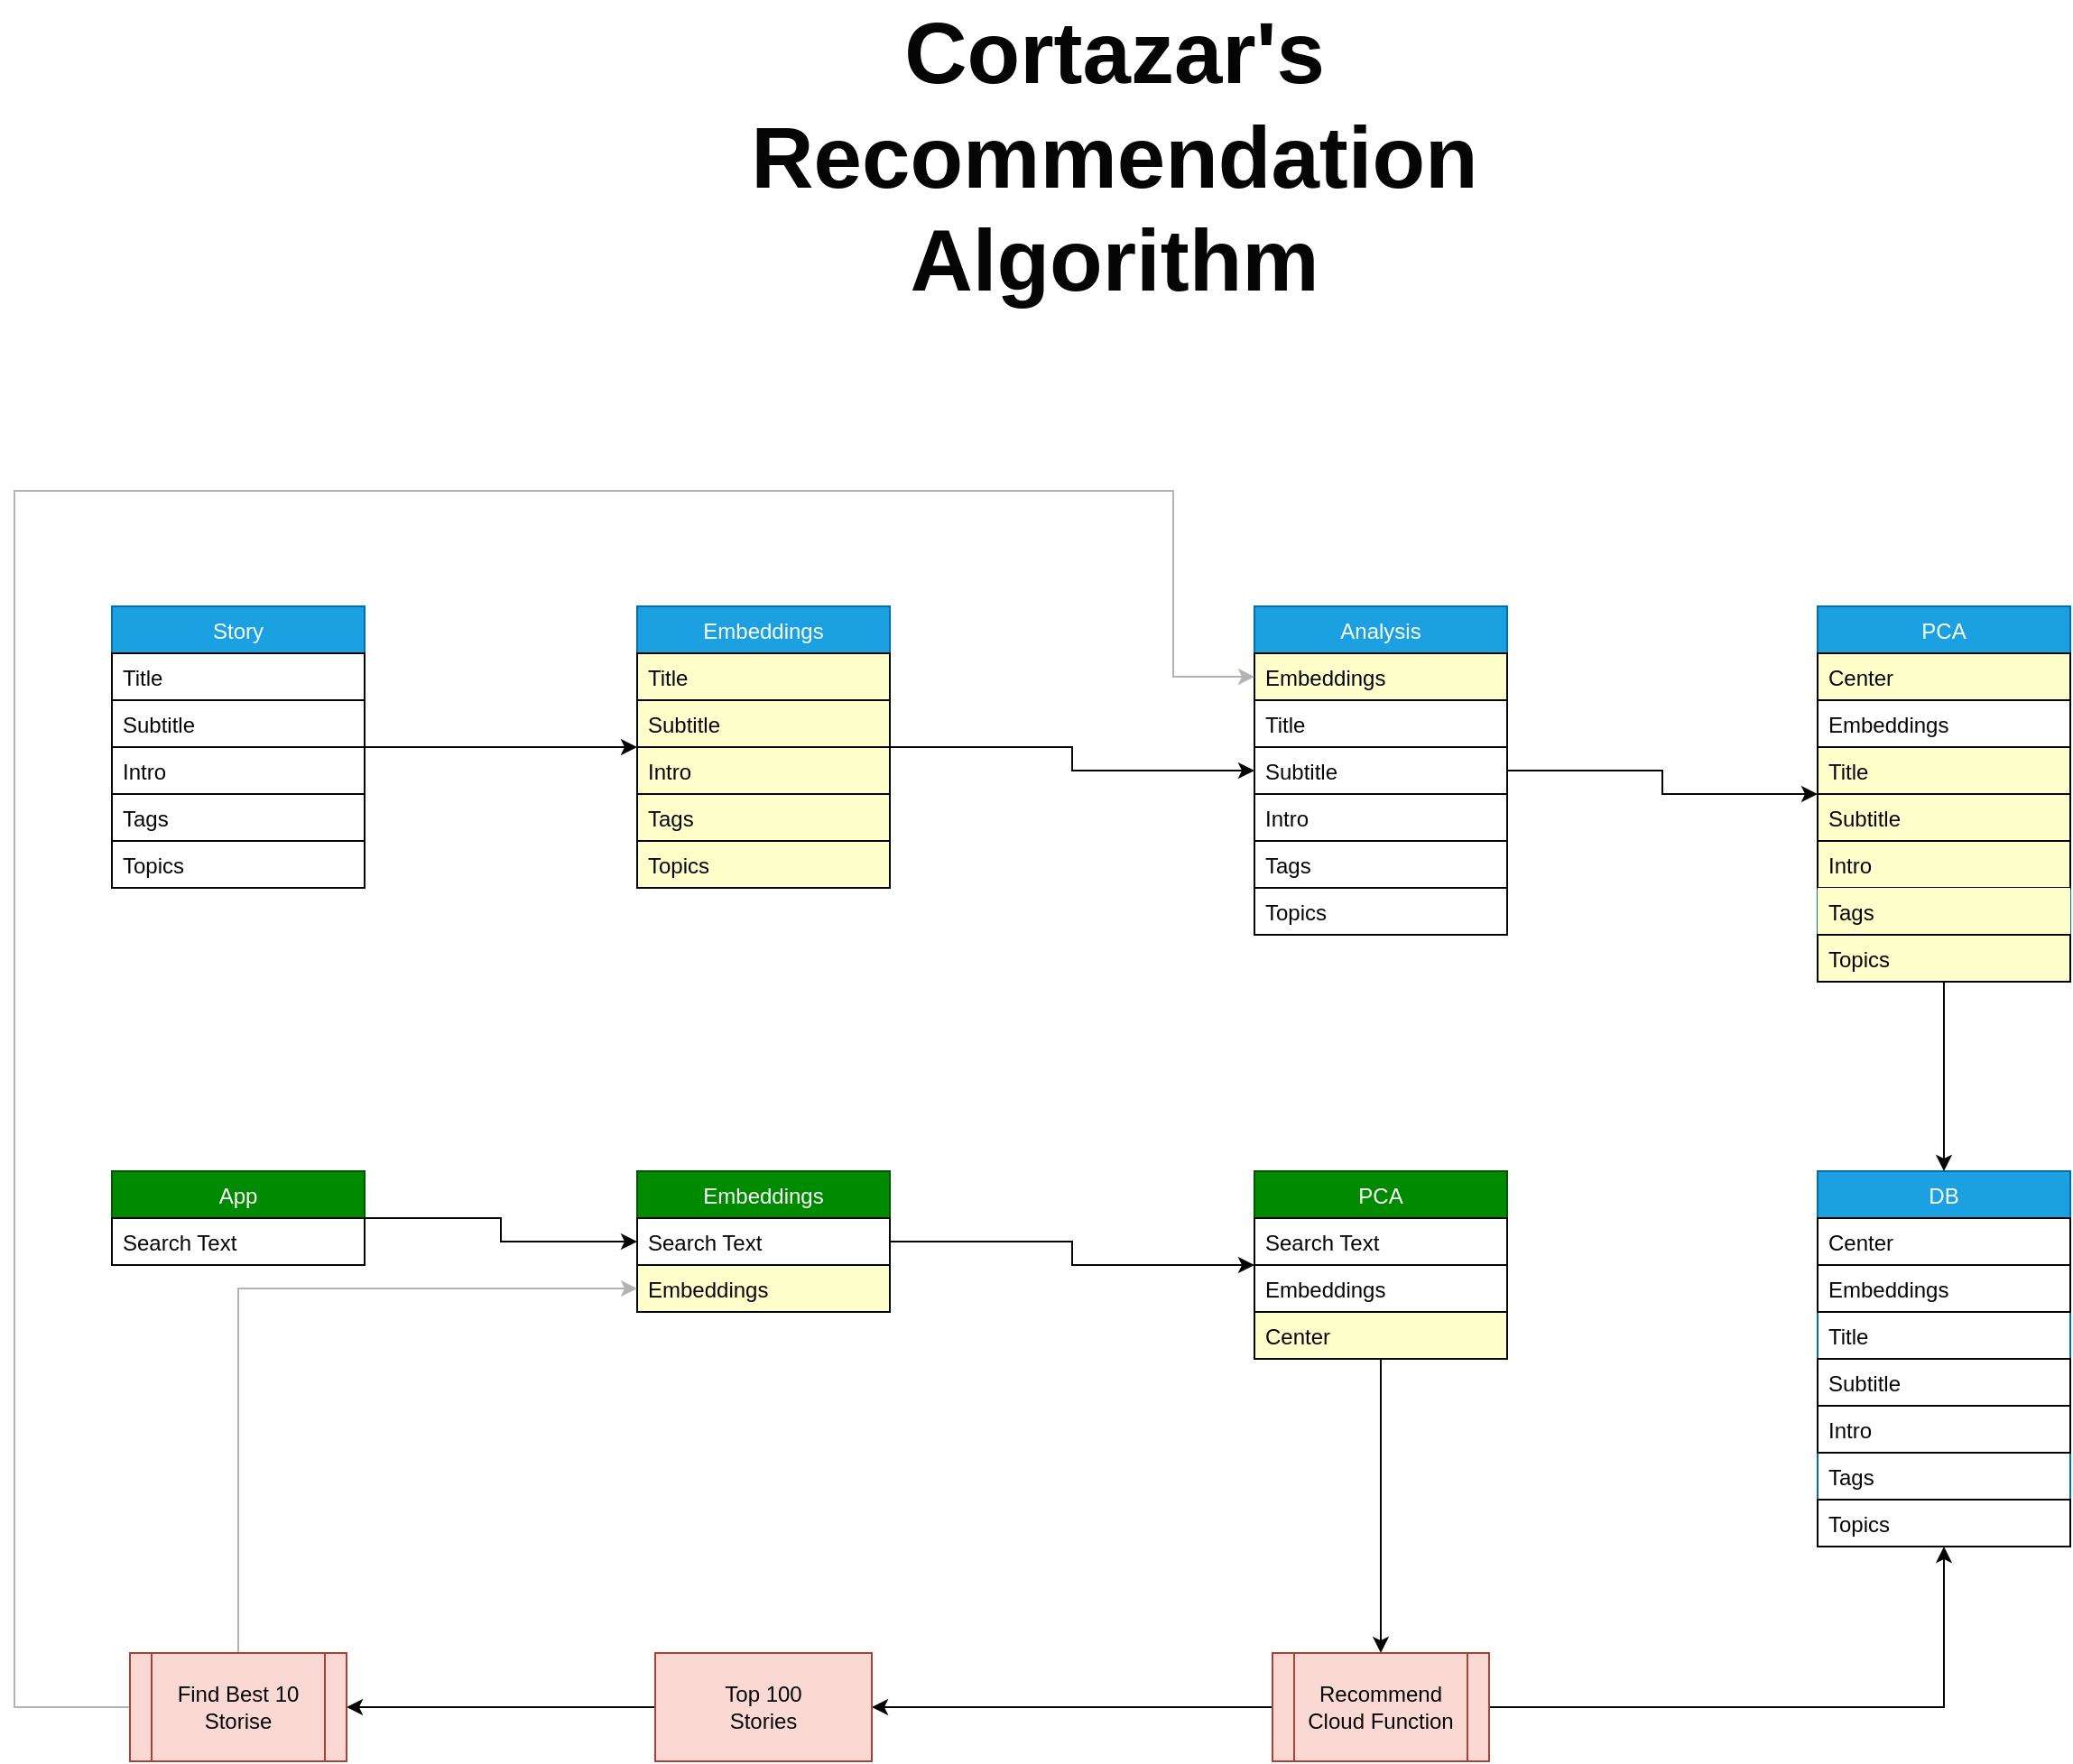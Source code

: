<mxfile>
    <diagram id="E4lW0hnEvJUmRvfEjQED" name="Page-1">
        <mxGraphModel dx="1994" dy="1200" grid="0" gridSize="10" guides="1" tooltips="1" connect="1" arrows="1" fold="1" page="0" pageScale="1" pageWidth="2100" pageHeight="1700" background="#ffffff" math="0" shadow="0">
            <root>
                <mxCell id="0"/>
                <mxCell id="1" parent="0"/>
                <mxCell id="22" style="edgeStyle=orthogonalEdgeStyle;rounded=0;orthogonalLoop=1;jettySize=auto;html=1;strokeColor=#050505;fontColor=#050505;" edge="1" parent="1" source="10" target="16">
                    <mxGeometry relative="1" as="geometry"/>
                </mxCell>
                <mxCell id="10" value="Story" style="swimlane;fontStyle=0;childLayout=stackLayout;horizontal=1;startSize=26;fillColor=#1ba1e2;horizontalStack=0;resizeParent=1;resizeParentMax=0;resizeLast=0;collapsible=1;marginBottom=0;strokeColor=#006EAF;fontColor=#ffffff;" vertex="1" parent="1">
                    <mxGeometry x="71" y="-6" width="140" height="156" as="geometry"/>
                </mxCell>
                <mxCell id="11" value="Title" style="text;fillColor=none;align=left;verticalAlign=top;spacingLeft=4;spacingRight=4;overflow=hidden;rotatable=0;points=[[0,0.5],[1,0.5]];portConstraint=eastwest;fontColor=#050505;strokeColor=#050505;" vertex="1" parent="10">
                    <mxGeometry y="26" width="140" height="26" as="geometry"/>
                </mxCell>
                <mxCell id="12" value="Subtitle" style="text;fillColor=none;align=left;verticalAlign=top;spacingLeft=4;spacingRight=4;overflow=hidden;rotatable=0;points=[[0,0.5],[1,0.5]];portConstraint=eastwest;strokeColor=#050505;fontColor=#050505;" vertex="1" parent="10">
                    <mxGeometry y="52" width="140" height="26" as="geometry"/>
                </mxCell>
                <mxCell id="14" value="Intro" style="text;fillColor=none;align=left;verticalAlign=top;spacingLeft=4;spacingRight=4;overflow=hidden;rotatable=0;points=[[0,0.5],[1,0.5]];portConstraint=eastwest;fontColor=#050505;strokeColor=#050505;" vertex="1" parent="10">
                    <mxGeometry y="78" width="140" height="26" as="geometry"/>
                </mxCell>
                <mxCell id="15" value="Tags" style="text;align=left;verticalAlign=top;spacingLeft=4;spacingRight=4;overflow=hidden;rotatable=0;points=[[0,0.5],[1,0.5]];portConstraint=eastwest;fontColor=#050505;strokeColor=#050505;" vertex="1" parent="10">
                    <mxGeometry y="104" width="140" height="26" as="geometry"/>
                </mxCell>
                <mxCell id="13" value="Topics" style="text;fillColor=none;align=left;verticalAlign=top;spacingLeft=4;spacingRight=4;overflow=hidden;rotatable=0;points=[[0,0.5],[1,0.5]];portConstraint=eastwest;fontColor=#050505;strokeColor=#050505;" vertex="1" parent="10">
                    <mxGeometry y="130" width="140" height="26" as="geometry"/>
                </mxCell>
                <mxCell id="47" style="edgeStyle=orthogonalEdgeStyle;rounded=0;orthogonalLoop=1;jettySize=auto;html=1;strokeColor=#050505;fontColor=#050505;" edge="1" parent="1" source="16" target="39">
                    <mxGeometry relative="1" as="geometry"/>
                </mxCell>
                <mxCell id="16" value="Embeddings" style="swimlane;fontStyle=0;childLayout=stackLayout;horizontal=1;startSize=26;fillColor=#1ba1e2;horizontalStack=0;resizeParent=1;resizeParentMax=0;resizeLast=0;collapsible=1;marginBottom=0;strokeColor=#006EAF;fontColor=#ffffff;" vertex="1" parent="1">
                    <mxGeometry x="362" y="-6" width="140" height="156" as="geometry"/>
                </mxCell>
                <mxCell id="17" value="Title" style="text;align=left;verticalAlign=top;spacingLeft=4;spacingRight=4;overflow=hidden;rotatable=0;points=[[0,0.5],[1,0.5]];portConstraint=eastwest;fontColor=#050505;strokeColor=#050505;fillColor=#FFFFCC;" vertex="1" parent="16">
                    <mxGeometry y="26" width="140" height="26" as="geometry"/>
                </mxCell>
                <mxCell id="18" value="Subtitle" style="text;align=left;verticalAlign=top;spacingLeft=4;spacingRight=4;overflow=hidden;rotatable=0;points=[[0,0.5],[1,0.5]];portConstraint=eastwest;strokeColor=#050505;fontColor=#050505;fillColor=#FFFFCC;" vertex="1" parent="16">
                    <mxGeometry y="52" width="140" height="26" as="geometry"/>
                </mxCell>
                <mxCell id="19" value="Intro" style="text;align=left;verticalAlign=top;spacingLeft=4;spacingRight=4;overflow=hidden;rotatable=0;points=[[0,0.5],[1,0.5]];portConstraint=eastwest;fontColor=#050505;strokeColor=#050505;fillColor=#FFFFCC;" vertex="1" parent="16">
                    <mxGeometry y="78" width="140" height="26" as="geometry"/>
                </mxCell>
                <mxCell id="20" value="Tags" style="text;align=left;verticalAlign=top;spacingLeft=4;spacingRight=4;overflow=hidden;rotatable=0;points=[[0,0.5],[1,0.5]];portConstraint=eastwest;fontColor=#050505;strokeColor=#050505;fillColor=#FFFFCC;" vertex="1" parent="16">
                    <mxGeometry y="104" width="140" height="26" as="geometry"/>
                </mxCell>
                <mxCell id="21" value="Topics" style="text;align=left;verticalAlign=top;spacingLeft=4;spacingRight=4;overflow=hidden;rotatable=0;points=[[0,0.5],[1,0.5]];portConstraint=eastwest;fontColor=#050505;strokeColor=#050505;fillColor=#FFFFCC;" vertex="1" parent="16">
                    <mxGeometry y="130" width="140" height="26" as="geometry"/>
                </mxCell>
                <mxCell id="30" value="DB" style="swimlane;fontStyle=0;childLayout=stackLayout;horizontal=1;startSize=26;fillColor=#1ba1e2;horizontalStack=0;resizeParent=1;resizeParentMax=0;resizeLast=0;collapsible=1;marginBottom=0;strokeColor=#006EAF;fontColor=#ffffff;" vertex="1" parent="1">
                    <mxGeometry x="1016" y="307" width="140" height="208" as="geometry"/>
                </mxCell>
                <mxCell id="38" value="Center" style="text;fillColor=none;align=left;verticalAlign=top;spacingLeft=4;spacingRight=4;overflow=hidden;rotatable=0;points=[[0,0.5],[1,0.5]];portConstraint=eastwest;strokeColor=#050505;fontColor=#050505;" vertex="1" parent="30">
                    <mxGeometry y="26" width="140" height="26" as="geometry"/>
                </mxCell>
                <mxCell id="31" value="Embeddings" style="text;fillColor=none;align=left;verticalAlign=top;spacingLeft=4;spacingRight=4;overflow=hidden;rotatable=0;points=[[0,0.5],[1,0.5]];portConstraint=eastwest;fontColor=#050505;strokeColor=#050505;" vertex="1" parent="30">
                    <mxGeometry y="52" width="140" height="26" as="geometry"/>
                </mxCell>
                <mxCell id="37" value="Title" style="text;strokeColor=none;fillColor=none;align=left;verticalAlign=top;spacingLeft=4;spacingRight=4;overflow=hidden;rotatable=0;points=[[0,0.5],[1,0.5]];portConstraint=eastwest;fontColor=#050505;" vertex="1" parent="30">
                    <mxGeometry y="78" width="140" height="26" as="geometry"/>
                </mxCell>
                <mxCell id="32" value="Subtitle" style="text;fillColor=none;align=left;verticalAlign=top;spacingLeft=4;spacingRight=4;overflow=hidden;rotatable=0;points=[[0,0.5],[1,0.5]];portConstraint=eastwest;strokeColor=#050505;fontColor=#050505;" vertex="1" parent="30">
                    <mxGeometry y="104" width="140" height="26" as="geometry"/>
                </mxCell>
                <mxCell id="33" value="Intro" style="text;fillColor=none;align=left;verticalAlign=top;spacingLeft=4;spacingRight=4;overflow=hidden;rotatable=0;points=[[0,0.5],[1,0.5]];portConstraint=eastwest;fontColor=#050505;strokeColor=#050505;" vertex="1" parent="30">
                    <mxGeometry y="130" width="140" height="26" as="geometry"/>
                </mxCell>
                <mxCell id="34" value="Tags" style="text;strokeColor=none;fillColor=none;align=left;verticalAlign=top;spacingLeft=4;spacingRight=4;overflow=hidden;rotatable=0;points=[[0,0.5],[1,0.5]];portConstraint=eastwest;fontColor=#050505;" vertex="1" parent="30">
                    <mxGeometry y="156" width="140" height="26" as="geometry"/>
                </mxCell>
                <mxCell id="35" value="Topics" style="text;fillColor=none;align=left;verticalAlign=top;spacingLeft=4;spacingRight=4;overflow=hidden;rotatable=0;points=[[0,0.5],[1,0.5]];portConstraint=eastwest;fontColor=#050505;strokeColor=#050505;" vertex="1" parent="30">
                    <mxGeometry y="182" width="140" height="26" as="geometry"/>
                </mxCell>
                <mxCell id="56" style="edgeStyle=orthogonalEdgeStyle;rounded=0;orthogonalLoop=1;jettySize=auto;html=1;strokeColor=#050505;fontColor=#050505;" edge="1" parent="1" source="39" target="48">
                    <mxGeometry relative="1" as="geometry"/>
                </mxCell>
                <mxCell id="39" value="Analysis" style="swimlane;fontStyle=0;childLayout=stackLayout;horizontal=1;startSize=26;fillColor=#1ba1e2;horizontalStack=0;resizeParent=1;resizeParentMax=0;resizeLast=0;collapsible=1;marginBottom=0;strokeColor=#006EAF;fontColor=#ffffff;" vertex="1" parent="1">
                    <mxGeometry x="704" y="-6" width="140" height="182" as="geometry"/>
                </mxCell>
                <mxCell id="41" value="Embeddings" style="text;align=left;verticalAlign=top;spacingLeft=4;spacingRight=4;overflow=hidden;rotatable=0;points=[[0,0.5],[1,0.5]];portConstraint=eastwest;fontColor=#050505;strokeColor=#050505;fillColor=#FFFFCC;" vertex="1" parent="39">
                    <mxGeometry y="26" width="140" height="26" as="geometry"/>
                </mxCell>
                <mxCell id="42" value="Title" style="text;fillColor=none;align=left;verticalAlign=top;spacingLeft=4;spacingRight=4;overflow=hidden;rotatable=0;points=[[0,0.5],[1,0.5]];portConstraint=eastwest;fontColor=#050505;strokeColor=#050505;" vertex="1" parent="39">
                    <mxGeometry y="52" width="140" height="26" as="geometry"/>
                </mxCell>
                <mxCell id="43" value="Subtitle" style="text;fillColor=none;align=left;verticalAlign=top;spacingLeft=4;spacingRight=4;overflow=hidden;rotatable=0;points=[[0,0.5],[1,0.5]];portConstraint=eastwest;strokeColor=#050505;fontColor=#050505;" vertex="1" parent="39">
                    <mxGeometry y="78" width="140" height="26" as="geometry"/>
                </mxCell>
                <mxCell id="44" value="Intro" style="text;fillColor=none;align=left;verticalAlign=top;spacingLeft=4;spacingRight=4;overflow=hidden;rotatable=0;points=[[0,0.5],[1,0.5]];portConstraint=eastwest;fontColor=#050505;strokeColor=#050505;" vertex="1" parent="39">
                    <mxGeometry y="104" width="140" height="26" as="geometry"/>
                </mxCell>
                <mxCell id="45" value="Tags" style="text;fillColor=none;align=left;verticalAlign=top;spacingLeft=4;spacingRight=4;overflow=hidden;rotatable=0;points=[[0,0.5],[1,0.5]];portConstraint=eastwest;fontColor=#050505;strokeColor=#050505;" vertex="1" parent="39">
                    <mxGeometry y="130" width="140" height="26" as="geometry"/>
                </mxCell>
                <mxCell id="46" value="Topics" style="text;fillColor=none;align=left;verticalAlign=top;spacingLeft=4;spacingRight=4;overflow=hidden;rotatable=0;points=[[0,0.5],[1,0.5]];portConstraint=eastwest;fontColor=#050505;strokeColor=#050505;" vertex="1" parent="39">
                    <mxGeometry y="156" width="140" height="26" as="geometry"/>
                </mxCell>
                <mxCell id="57" style="edgeStyle=orthogonalEdgeStyle;rounded=0;orthogonalLoop=1;jettySize=auto;html=1;entryX=0.5;entryY=0;entryDx=0;entryDy=0;strokeColor=#050505;fontColor=#050505;" edge="1" parent="1" source="48" target="30">
                    <mxGeometry relative="1" as="geometry"/>
                </mxCell>
                <mxCell id="48" value="PCA" style="swimlane;fontStyle=0;childLayout=stackLayout;horizontal=1;startSize=26;fillColor=#1ba1e2;horizontalStack=0;resizeParent=1;resizeParentMax=0;resizeLast=0;collapsible=1;marginBottom=0;strokeColor=#006EAF;fontColor=#ffffff;" vertex="1" parent="1">
                    <mxGeometry x="1016" y="-6" width="140" height="208" as="geometry"/>
                </mxCell>
                <mxCell id="49" value="Center" style="text;align=left;verticalAlign=top;spacingLeft=4;spacingRight=4;overflow=hidden;rotatable=0;points=[[0,0.5],[1,0.5]];portConstraint=eastwest;strokeColor=#050505;fontColor=#050505;fillColor=#FFFFCC;" vertex="1" parent="48">
                    <mxGeometry y="26" width="140" height="26" as="geometry"/>
                </mxCell>
                <mxCell id="50" value="Embeddings" style="text;fillColor=none;align=left;verticalAlign=top;spacingLeft=4;spacingRight=4;overflow=hidden;rotatable=0;points=[[0,0.5],[1,0.5]];portConstraint=eastwest;fontColor=#050505;strokeColor=#050505;" vertex="1" parent="48">
                    <mxGeometry y="52" width="140" height="26" as="geometry"/>
                </mxCell>
                <mxCell id="51" value="Title" style="text;align=left;verticalAlign=top;spacingLeft=4;spacingRight=4;overflow=hidden;rotatable=0;points=[[0,0.5],[1,0.5]];portConstraint=eastwest;fontColor=#050505;strokeColor=#050505;fillColor=#FFFFCC;" vertex="1" parent="48">
                    <mxGeometry y="78" width="140" height="26" as="geometry"/>
                </mxCell>
                <mxCell id="52" value="Subtitle" style="text;align=left;verticalAlign=top;spacingLeft=4;spacingRight=4;overflow=hidden;rotatable=0;points=[[0,0.5],[1,0.5]];portConstraint=eastwest;strokeColor=#050505;fontColor=#050505;fillColor=#FFFFCC;" vertex="1" parent="48">
                    <mxGeometry y="104" width="140" height="26" as="geometry"/>
                </mxCell>
                <mxCell id="53" value="Intro" style="text;align=left;verticalAlign=top;spacingLeft=4;spacingRight=4;overflow=hidden;rotatable=0;points=[[0,0.5],[1,0.5]];portConstraint=eastwest;fontColor=#050505;strokeColor=#050505;fillColor=#FFFFCC;" vertex="1" parent="48">
                    <mxGeometry y="130" width="140" height="26" as="geometry"/>
                </mxCell>
                <mxCell id="54" value="Tags" style="text;strokeColor=none;align=left;verticalAlign=top;spacingLeft=4;spacingRight=4;overflow=hidden;rotatable=0;points=[[0,0.5],[1,0.5]];portConstraint=eastwest;fontColor=#050505;fillColor=#FFFFCC;" vertex="1" parent="48">
                    <mxGeometry y="156" width="140" height="26" as="geometry"/>
                </mxCell>
                <mxCell id="55" value="Topics" style="text;align=left;verticalAlign=top;spacingLeft=4;spacingRight=4;overflow=hidden;rotatable=0;points=[[0,0.5],[1,0.5]];portConstraint=eastwest;fontColor=#050505;strokeColor=#050505;fillColor=#FFFFCC;" vertex="1" parent="48">
                    <mxGeometry y="182" width="140" height="26" as="geometry"/>
                </mxCell>
                <mxCell id="78" style="edgeStyle=orthogonalEdgeStyle;rounded=0;orthogonalLoop=1;jettySize=auto;html=1;strokeColor=#050505;fontColor=#050505;" edge="1" parent="1" source="65" target="71">
                    <mxGeometry relative="1" as="geometry"/>
                </mxCell>
                <mxCell id="65" value="App" style="swimlane;fontStyle=0;childLayout=stackLayout;horizontal=1;startSize=26;fillColor=#008a00;horizontalStack=0;resizeParent=1;resizeParentMax=0;resizeLast=0;collapsible=1;marginBottom=0;strokeColor=#005700;fontColor=#ffffff;" vertex="1" parent="1">
                    <mxGeometry x="71" y="307" width="140" height="52" as="geometry"/>
                </mxCell>
                <mxCell id="66" value="Search Text" style="text;fillColor=none;align=left;verticalAlign=top;spacingLeft=4;spacingRight=4;overflow=hidden;rotatable=0;points=[[0,0.5],[1,0.5]];portConstraint=eastwest;fontColor=#050505;strokeColor=#050505;" vertex="1" parent="65">
                    <mxGeometry y="26" width="140" height="26" as="geometry"/>
                </mxCell>
                <mxCell id="79" style="edgeStyle=orthogonalEdgeStyle;rounded=0;orthogonalLoop=1;jettySize=auto;html=1;strokeColor=#050505;fontColor=#050505;" edge="1" parent="1" source="71" target="73">
                    <mxGeometry relative="1" as="geometry"/>
                </mxCell>
                <mxCell id="71" value="Embeddings" style="swimlane;fontStyle=0;childLayout=stackLayout;horizontal=1;startSize=26;fillColor=#008a00;horizontalStack=0;resizeParent=1;resizeParentMax=0;resizeLast=0;collapsible=1;marginBottom=0;strokeColor=#005700;fontColor=#ffffff;" vertex="1" parent="1">
                    <mxGeometry x="362" y="307" width="140" height="78" as="geometry"/>
                </mxCell>
                <mxCell id="72" value="Search Text" style="text;fillColor=none;align=left;verticalAlign=top;spacingLeft=4;spacingRight=4;overflow=hidden;rotatable=0;points=[[0,0.5],[1,0.5]];portConstraint=eastwest;fontColor=#050505;strokeColor=#050505;" vertex="1" parent="71">
                    <mxGeometry y="26" width="140" height="26" as="geometry"/>
                </mxCell>
                <mxCell id="75" value="Embeddings" style="text;align=left;verticalAlign=top;spacingLeft=4;spacingRight=4;overflow=hidden;rotatable=0;points=[[0,0.5],[1,0.5]];portConstraint=eastwest;fontColor=#050505;strokeColor=#050505;fillColor=#FFFFCC;" vertex="1" parent="71">
                    <mxGeometry y="52" width="140" height="26" as="geometry"/>
                </mxCell>
                <mxCell id="84" style="edgeStyle=orthogonalEdgeStyle;rounded=0;orthogonalLoop=1;jettySize=auto;html=1;strokeColor=#050505;fontColor=#050505;" edge="1" parent="1" source="73" target="83">
                    <mxGeometry relative="1" as="geometry"/>
                </mxCell>
                <mxCell id="73" value="PCA" style="swimlane;fontStyle=0;childLayout=stackLayout;horizontal=1;startSize=26;fillColor=#008a00;horizontalStack=0;resizeParent=1;resizeParentMax=0;resizeLast=0;collapsible=1;marginBottom=0;strokeColor=#005700;fontColor=#ffffff;" vertex="1" parent="1">
                    <mxGeometry x="704" y="307" width="140" height="104" as="geometry"/>
                </mxCell>
                <mxCell id="74" value="Search Text" style="text;fillColor=none;align=left;verticalAlign=top;spacingLeft=4;spacingRight=4;overflow=hidden;rotatable=0;points=[[0,0.5],[1,0.5]];portConstraint=eastwest;fontColor=#050505;strokeColor=#050505;" vertex="1" parent="73">
                    <mxGeometry y="26" width="140" height="26" as="geometry"/>
                </mxCell>
                <mxCell id="76" value="Embeddings" style="text;fillColor=none;align=left;verticalAlign=top;spacingLeft=4;spacingRight=4;overflow=hidden;rotatable=0;points=[[0,0.5],[1,0.5]];portConstraint=eastwest;fontColor=#050505;strokeColor=#050505;" vertex="1" parent="73">
                    <mxGeometry y="52" width="140" height="26" as="geometry"/>
                </mxCell>
                <mxCell id="77" value="Center" style="text;align=left;verticalAlign=top;spacingLeft=4;spacingRight=4;overflow=hidden;rotatable=0;points=[[0,0.5],[1,0.5]];portConstraint=eastwest;fontColor=#050505;strokeColor=#050505;fillColor=#FFFFCC;" vertex="1" parent="73">
                    <mxGeometry y="78" width="140" height="26" as="geometry"/>
                </mxCell>
                <mxCell id="85" style="edgeStyle=orthogonalEdgeStyle;rounded=0;orthogonalLoop=1;jettySize=auto;html=1;strokeColor=#050505;fontColor=#050505;" edge="1" parent="1" source="83" target="30">
                    <mxGeometry relative="1" as="geometry"/>
                </mxCell>
                <mxCell id="87" style="edgeStyle=orthogonalEdgeStyle;rounded=0;orthogonalLoop=1;jettySize=auto;html=1;strokeColor=#050505;fontColor=#050505;" edge="1" parent="1" source="83" target="86">
                    <mxGeometry relative="1" as="geometry"/>
                </mxCell>
                <mxCell id="83" value="&lt;font color=&quot;#050505&quot;&gt;Recommend Cloud Function&lt;/font&gt;" style="shape=process;whiteSpace=wrap;html=1;backgroundOutline=1;strokeColor=#ae4132;fillColor=#fad9d5;" vertex="1" parent="1">
                    <mxGeometry x="714" y="574" width="120" height="60" as="geometry"/>
                </mxCell>
                <mxCell id="91" style="edgeStyle=orthogonalEdgeStyle;rounded=0;orthogonalLoop=1;jettySize=auto;html=1;strokeColor=#050505;fontColor=#050505;" edge="1" parent="1" source="86" target="89">
                    <mxGeometry relative="1" as="geometry"/>
                </mxCell>
                <mxCell id="86" value="&lt;font color=&quot;#050505&quot;&gt;Top 100&lt;br&gt;Stories&lt;/font&gt;" style="rounded=0;whiteSpace=wrap;html=1;strokeColor=#ae4132;fillColor=#fad9d5;" vertex="1" parent="1">
                    <mxGeometry x="372" y="574" width="120" height="60" as="geometry"/>
                </mxCell>
                <mxCell id="92" style="edgeStyle=orthogonalEdgeStyle;rounded=0;orthogonalLoop=1;jettySize=auto;html=1;fontColor=#050505;strokeColor=#B3B3B3;" edge="1" parent="1" source="89" target="75">
                    <mxGeometry relative="1" as="geometry"/>
                </mxCell>
                <mxCell id="93" style="edgeStyle=orthogonalEdgeStyle;rounded=0;orthogonalLoop=1;jettySize=auto;html=1;entryX=0;entryY=0.5;entryDx=0;entryDy=0;strokeColor=#B3B3B3;fontColor=#050505;" edge="1" parent="1" source="89" target="41">
                    <mxGeometry relative="1" as="geometry">
                        <Array as="points">
                            <mxPoint x="17" y="604"/>
                            <mxPoint x="17" y="-70"/>
                            <mxPoint x="659" y="-70"/>
                            <mxPoint x="659" y="33"/>
                        </Array>
                    </mxGeometry>
                </mxCell>
                <mxCell id="89" value="&lt;font color=&quot;#050505&quot;&gt;Find Best 10 Storise&lt;/font&gt;" style="shape=process;whiteSpace=wrap;html=1;backgroundOutline=1;strokeColor=#ae4132;fillColor=#fad9d5;" vertex="1" parent="1">
                    <mxGeometry x="81" y="574" width="120" height="60" as="geometry"/>
                </mxCell>
                <mxCell id="94" value="&lt;font color=&quot;#050505&quot;&gt;&lt;span style=&quot;font-size: 48px&quot;&gt;&lt;b&gt;Cortazar's&lt;br&gt;Recommendation &lt;br&gt;Algorithm&lt;/b&gt;&lt;/span&gt;&lt;/font&gt;" style="text;html=1;align=center;verticalAlign=middle;resizable=0;points=[];autosize=1;" vertex="1" parent="1">
                    <mxGeometry x="419" y="-296" width="413" height="82" as="geometry"/>
                </mxCell>
            </root>
        </mxGraphModel>
    </diagram>
</mxfile>